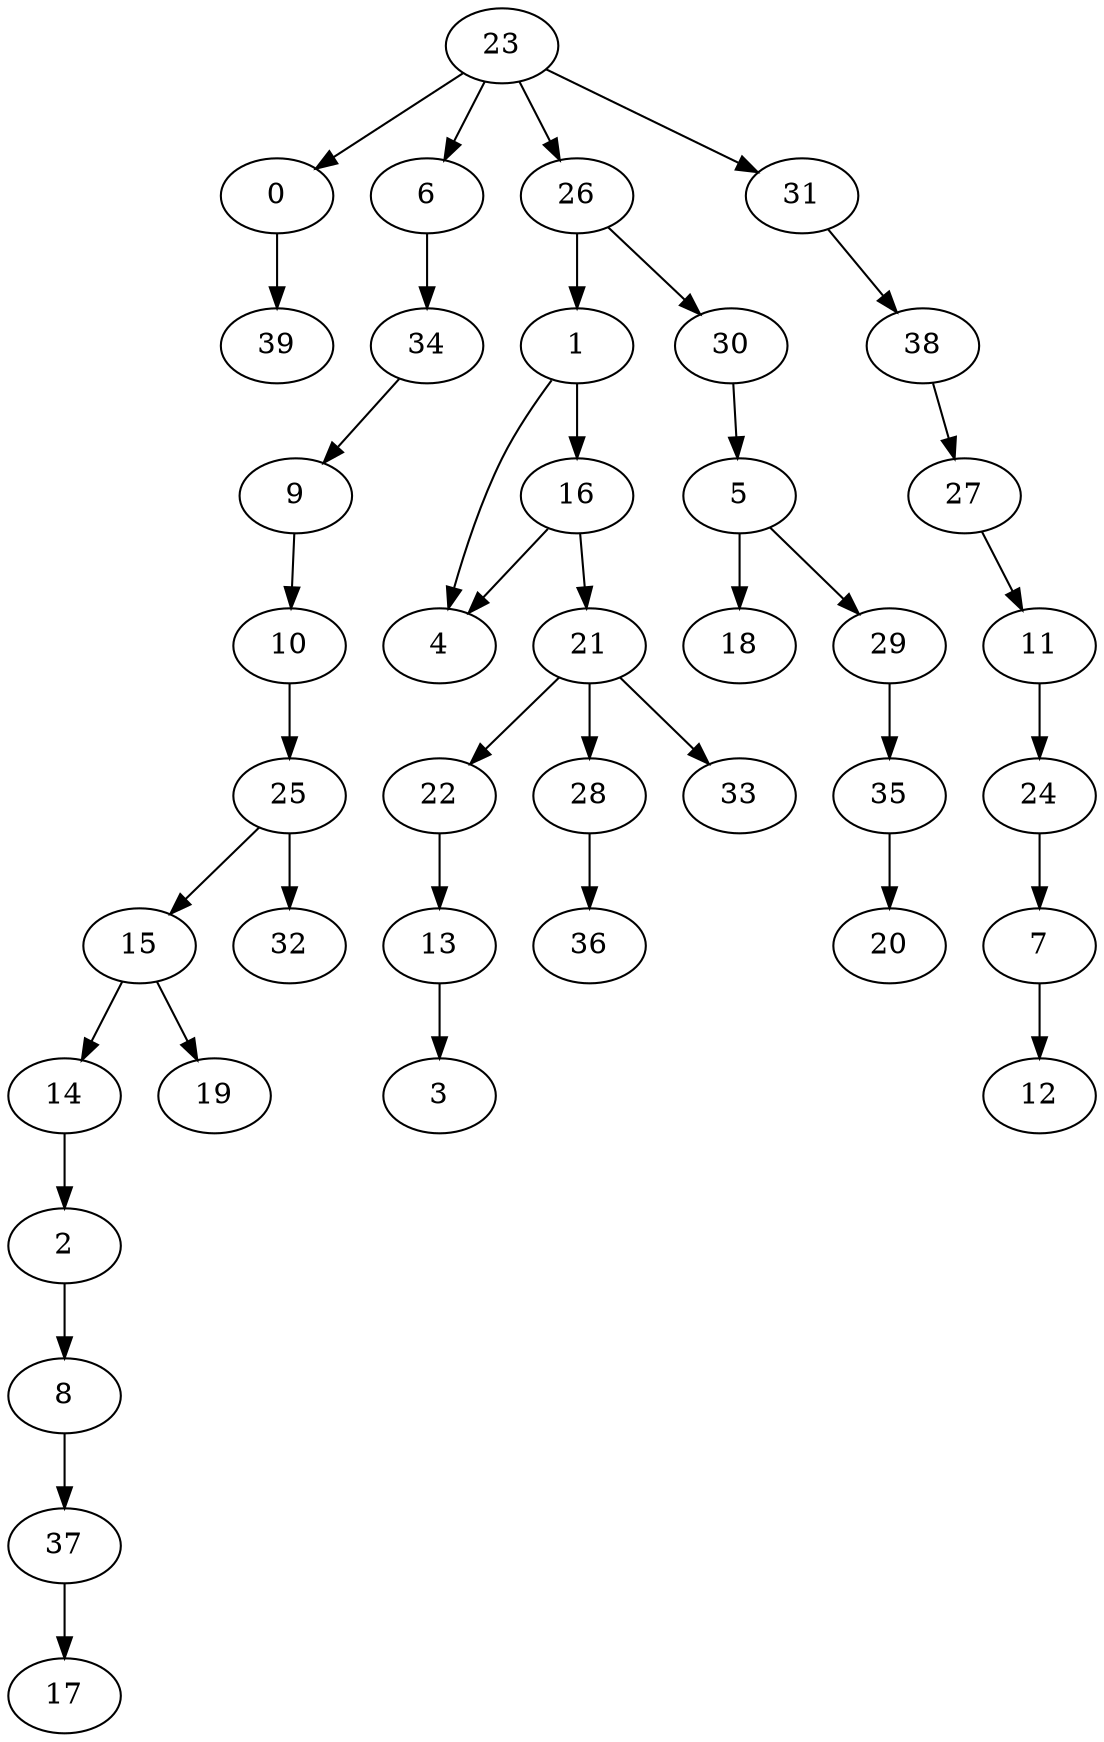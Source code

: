 digraph G {
    0;
    39;
    1;
    16;
    4;
    21;
    22;
    28;
    33;
    2;
    8;
    37;
    17;
    5;
    18;
    29;
    35;
    20;
    6;
    34;
    9;
    10;
    7;
    12;
    25;
    15;
    32;
    14;
    19;
    11;
    24;
    13;
    3;
    36;
    23;
    26;
    31;
    30;
    38;
    27;
    0 -> 39 [w=1];
    1 -> 16 [w=0];
    1 -> 4 [w=0];
    16 -> 4 [w=0];
    16 -> 21 [w=0];
    21 -> 22 [w=0];
    21 -> 28 [w=0];
    21 -> 33 [w=0];
    22 -> 13 [w=0];
    28 -> 36 [w=0];
    2 -> 8 [w=0];
    8 -> 37 [w=0];
    37 -> 17 [w=0];
    5 -> 18 [w=0];
    5 -> 29 [w=0];
    29 -> 35 [w=0];
    35 -> 20 [w=0];
    6 -> 34 [w=0];
    34 -> 9 [w=0];
    9 -> 10 [w=0];
    10 -> 25 [w=0];
    7 -> 12 [w=0];
    25 -> 15 [w=0];
    25 -> 32 [w=0];
    15 -> 14 [w=0];
    15 -> 19 [w=0];
    14 -> 2 [w=0];
    11 -> 24 [w=0];
    24 -> 7 [w=0];
    13 -> 3 [w=0];
    23 -> 0 [w=0];
    23 -> 6 [w=0];
    23 -> 26 [w=0];
    23 -> 31 [w=0];
    26 -> 1 [w=0];
    26 -> 30 [w=0];
    31 -> 38 [w=0];
    30 -> 5 [w=0];
    38 -> 27 [w=0];
    27 -> 11 [w=0];
}
